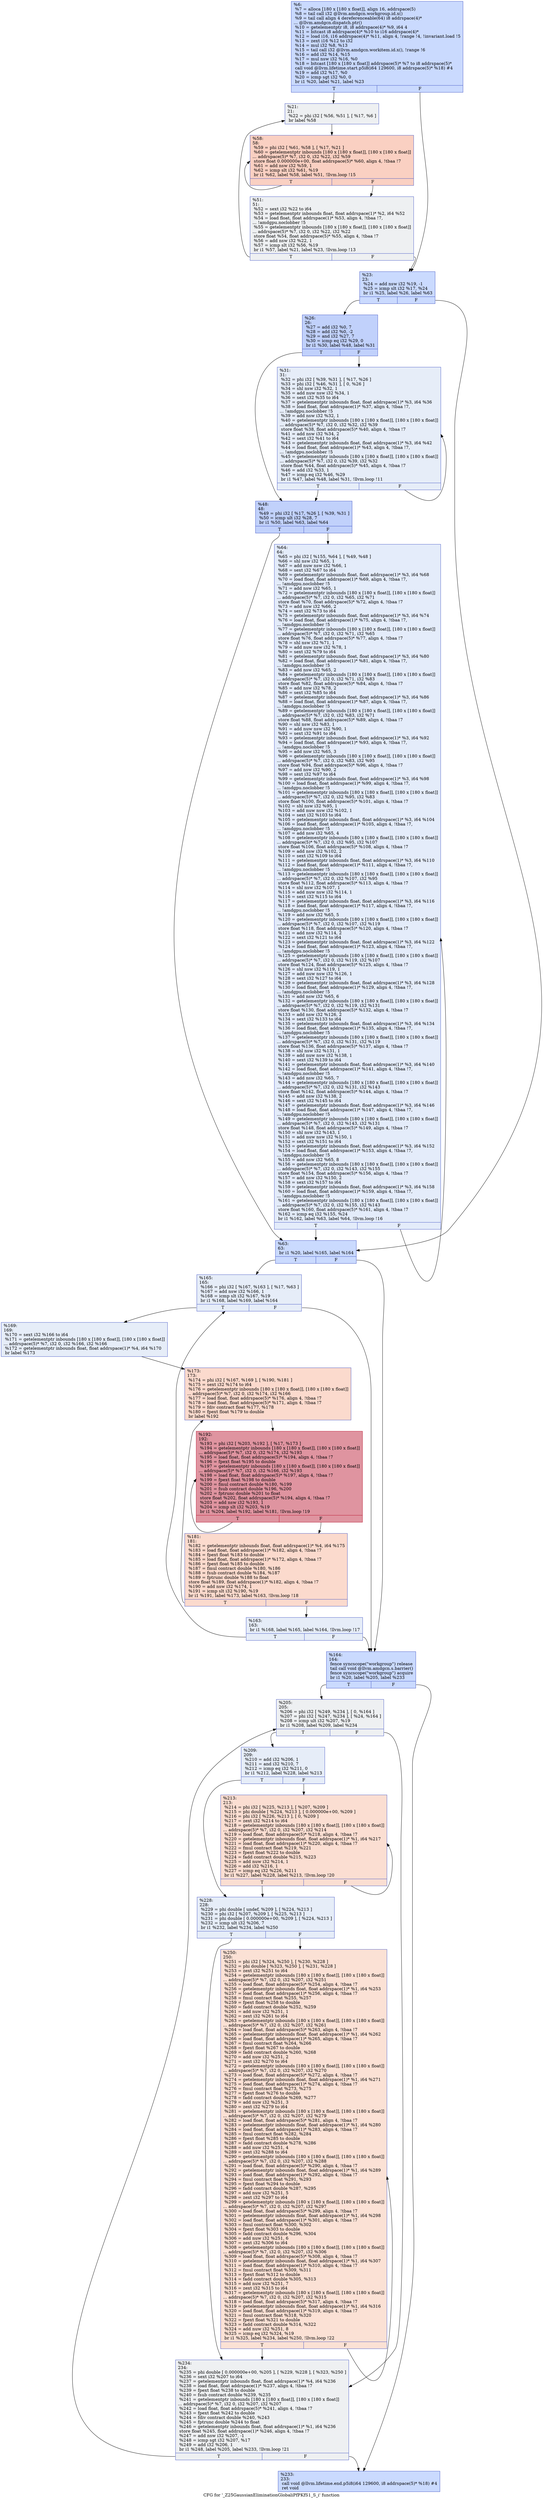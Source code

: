 digraph "CFG for '_Z25GaussianEliminationGlobaliPfPKfS1_S_i' function" {
	label="CFG for '_Z25GaussianEliminationGlobaliPfPKfS1_S_i' function";

	Node0x64bf920 [shape=record,color="#3d50c3ff", style=filled, fillcolor="#88abfd70",label="{%6:\l  %7 = alloca [180 x [180 x float]], align 16, addrspace(5)\l  %8 = tail call i32 @llvm.amdgcn.workgroup.id.x()\l  %9 = tail call align 4 dereferenceable(64) i8 addrspace(4)*\l... @llvm.amdgcn.dispatch.ptr()\l  %10 = getelementptr i8, i8 addrspace(4)* %9, i64 4\l  %11 = bitcast i8 addrspace(4)* %10 to i16 addrspace(4)*\l  %12 = load i16, i16 addrspace(4)* %11, align 4, !range !4, !invariant.load !5\l  %13 = zext i16 %12 to i32\l  %14 = mul i32 %8, %13\l  %15 = tail call i32 @llvm.amdgcn.workitem.id.x(), !range !6\l  %16 = add i32 %14, %15\l  %17 = mul nsw i32 %16, %0\l  %18 = bitcast [180 x [180 x float]] addrspace(5)* %7 to i8 addrspace(5)*\l  call void @llvm.lifetime.start.p5i8(i64 129600, i8 addrspace(5)* %18) #4\l  %19 = add i32 %17, %0\l  %20 = icmp sgt i32 %0, 0\l  br i1 %20, label %21, label %23\l|{<s0>T|<s1>F}}"];
	Node0x64bf920:s0 -> Node0x64c2280;
	Node0x64bf920:s1 -> Node0x64c22d0;
	Node0x64c2280 [shape=record,color="#3d50c3ff", style=filled, fillcolor="#d9dce170",label="{%21:\l21:                                               \l  %22 = phi i32 [ %56, %51 ], [ %17, %6 ]\l  br label %58\l}"];
	Node0x64c2280 -> Node0x64c2580;
	Node0x64c22d0 [shape=record,color="#3d50c3ff", style=filled, fillcolor="#88abfd70",label="{%23:\l23:                                               \l  %24 = add nsw i32 %19, -1\l  %25 = icmp slt i32 %17, %24\l  br i1 %25, label %26, label %63\l|{<s0>T|<s1>F}}"];
	Node0x64c22d0:s0 -> Node0x64c27d0;
	Node0x64c22d0:s1 -> Node0x64c2820;
	Node0x64c27d0 [shape=record,color="#3d50c3ff", style=filled, fillcolor="#7396f570",label="{%26:\l26:                                               \l  %27 = add i32 %0, 7\l  %28 = add i32 %0, -2\l  %29 = and i32 %27, 7\l  %30 = icmp eq i32 %29, 0\l  br i1 %30, label %48, label %31\l|{<s0>T|<s1>F}}"];
	Node0x64c27d0:s0 -> Node0x64c2c00;
	Node0x64c27d0:s1 -> Node0x64c2c50;
	Node0x64c2c50 [shape=record,color="#3d50c3ff", style=filled, fillcolor="#c7d7f070",label="{%31:\l31:                                               \l  %32 = phi i32 [ %39, %31 ], [ %17, %26 ]\l  %33 = phi i32 [ %46, %31 ], [ 0, %26 ]\l  %34 = shl nsw i32 %32, 1\l  %35 = add nuw nsw i32 %34, 1\l  %36 = sext i32 %35 to i64\l  %37 = getelementptr inbounds float, float addrspace(1)* %3, i64 %36\l  %38 = load float, float addrspace(1)* %37, align 4, !tbaa !7,\l... !amdgpu.noclobber !5\l  %39 = add nsw i32 %32, 1\l  %40 = getelementptr inbounds [180 x [180 x float]], [180 x [180 x float]]\l... addrspace(5)* %7, i32 0, i32 %32, i32 %39\l  store float %38, float addrspace(5)* %40, align 4, !tbaa !7\l  %41 = add nsw i32 %34, 2\l  %42 = sext i32 %41 to i64\l  %43 = getelementptr inbounds float, float addrspace(1)* %3, i64 %42\l  %44 = load float, float addrspace(1)* %43, align 4, !tbaa !7,\l... !amdgpu.noclobber !5\l  %45 = getelementptr inbounds [180 x [180 x float]], [180 x [180 x float]]\l... addrspace(5)* %7, i32 0, i32 %39, i32 %32\l  store float %44, float addrspace(5)* %45, align 4, !tbaa !7\l  %46 = add i32 %33, 1\l  %47 = icmp eq i32 %46, %29\l  br i1 %47, label %48, label %31, !llvm.loop !11\l|{<s0>T|<s1>F}}"];
	Node0x64c2c50:s0 -> Node0x64c2c00;
	Node0x64c2c50:s1 -> Node0x64c2c50;
	Node0x64c2c00 [shape=record,color="#3d50c3ff", style=filled, fillcolor="#7396f570",label="{%48:\l48:                                               \l  %49 = phi i32 [ %17, %26 ], [ %39, %31 ]\l  %50 = icmp ult i32 %28, 7\l  br i1 %50, label %63, label %64\l|{<s0>T|<s1>F}}"];
	Node0x64c2c00:s0 -> Node0x64c2820;
	Node0x64c2c00:s1 -> Node0x64c4ae0;
	Node0x64c2440 [shape=record,color="#3d50c3ff", style=filled, fillcolor="#d9dce170",label="{%51:\l51:                                               \l  %52 = sext i32 %22 to i64\l  %53 = getelementptr inbounds float, float addrspace(1)* %2, i64 %52\l  %54 = load float, float addrspace(1)* %53, align 4, !tbaa !7,\l... !amdgpu.noclobber !5\l  %55 = getelementptr inbounds [180 x [180 x float]], [180 x [180 x float]]\l... addrspace(5)* %7, i32 0, i32 %22, i32 %22\l  store float %54, float addrspace(5)* %55, align 4, !tbaa !7\l  %56 = add nsw i32 %22, 1\l  %57 = icmp slt i32 %56, %19\l  br i1 %57, label %21, label %23, !llvm.loop !13\l|{<s0>T|<s1>F}}"];
	Node0x64c2440:s0 -> Node0x64c2280;
	Node0x64c2440:s1 -> Node0x64c22d0;
	Node0x64c2580 [shape=record,color="#3d50c3ff", style=filled, fillcolor="#f3947570",label="{%58:\l58:                                               \l  %59 = phi i32 [ %61, %58 ], [ %17, %21 ]\l  %60 = getelementptr inbounds [180 x [180 x float]], [180 x [180 x float]]\l... addrspace(5)* %7, i32 0, i32 %22, i32 %59\l  store float 0.000000e+00, float addrspace(5)* %60, align 4, !tbaa !7\l  %61 = add nsw i32 %59, 1\l  %62 = icmp slt i32 %61, %19\l  br i1 %62, label %58, label %51, !llvm.loop !15\l|{<s0>T|<s1>F}}"];
	Node0x64c2580:s0 -> Node0x64c2580;
	Node0x64c2580:s1 -> Node0x64c2440;
	Node0x64c2820 [shape=record,color="#3d50c3ff", style=filled, fillcolor="#88abfd70",label="{%63:\l63:                                               \l  br i1 %20, label %165, label %164\l|{<s0>T|<s1>F}}"];
	Node0x64c2820:s0 -> Node0x64c60e0;
	Node0x64c2820:s1 -> Node0x64c6130;
	Node0x64c4ae0 [shape=record,color="#3d50c3ff", style=filled, fillcolor="#c1d4f470",label="{%64:\l64:                                               \l  %65 = phi i32 [ %155, %64 ], [ %49, %48 ]\l  %66 = shl nsw i32 %65, 1\l  %67 = add nuw nsw i32 %66, 1\l  %68 = sext i32 %67 to i64\l  %69 = getelementptr inbounds float, float addrspace(1)* %3, i64 %68\l  %70 = load float, float addrspace(1)* %69, align 4, !tbaa !7,\l... !amdgpu.noclobber !5\l  %71 = add nsw i32 %65, 1\l  %72 = getelementptr inbounds [180 x [180 x float]], [180 x [180 x float]]\l... addrspace(5)* %7, i32 0, i32 %65, i32 %71\l  store float %70, float addrspace(5)* %72, align 4, !tbaa !7\l  %73 = add nsw i32 %66, 2\l  %74 = sext i32 %73 to i64\l  %75 = getelementptr inbounds float, float addrspace(1)* %3, i64 %74\l  %76 = load float, float addrspace(1)* %75, align 4, !tbaa !7,\l... !amdgpu.noclobber !5\l  %77 = getelementptr inbounds [180 x [180 x float]], [180 x [180 x float]]\l... addrspace(5)* %7, i32 0, i32 %71, i32 %65\l  store float %76, float addrspace(5)* %77, align 4, !tbaa !7\l  %78 = shl nsw i32 %71, 1\l  %79 = add nuw nsw i32 %78, 1\l  %80 = sext i32 %79 to i64\l  %81 = getelementptr inbounds float, float addrspace(1)* %3, i64 %80\l  %82 = load float, float addrspace(1)* %81, align 4, !tbaa !7,\l... !amdgpu.noclobber !5\l  %83 = add nsw i32 %65, 2\l  %84 = getelementptr inbounds [180 x [180 x float]], [180 x [180 x float]]\l... addrspace(5)* %7, i32 0, i32 %71, i32 %83\l  store float %82, float addrspace(5)* %84, align 4, !tbaa !7\l  %85 = add nsw i32 %78, 2\l  %86 = sext i32 %85 to i64\l  %87 = getelementptr inbounds float, float addrspace(1)* %3, i64 %86\l  %88 = load float, float addrspace(1)* %87, align 4, !tbaa !7,\l... !amdgpu.noclobber !5\l  %89 = getelementptr inbounds [180 x [180 x float]], [180 x [180 x float]]\l... addrspace(5)* %7, i32 0, i32 %83, i32 %71\l  store float %88, float addrspace(5)* %89, align 4, !tbaa !7\l  %90 = shl nsw i32 %83, 1\l  %91 = add nuw nsw i32 %90, 1\l  %92 = sext i32 %91 to i64\l  %93 = getelementptr inbounds float, float addrspace(1)* %3, i64 %92\l  %94 = load float, float addrspace(1)* %93, align 4, !tbaa !7,\l... !amdgpu.noclobber !5\l  %95 = add nsw i32 %65, 3\l  %96 = getelementptr inbounds [180 x [180 x float]], [180 x [180 x float]]\l... addrspace(5)* %7, i32 0, i32 %83, i32 %95\l  store float %94, float addrspace(5)* %96, align 4, !tbaa !7\l  %97 = add nsw i32 %90, 2\l  %98 = sext i32 %97 to i64\l  %99 = getelementptr inbounds float, float addrspace(1)* %3, i64 %98\l  %100 = load float, float addrspace(1)* %99, align 4, !tbaa !7,\l... !amdgpu.noclobber !5\l  %101 = getelementptr inbounds [180 x [180 x float]], [180 x [180 x float]]\l... addrspace(5)* %7, i32 0, i32 %95, i32 %83\l  store float %100, float addrspace(5)* %101, align 4, !tbaa !7\l  %102 = shl nsw i32 %95, 1\l  %103 = add nuw nsw i32 %102, 1\l  %104 = sext i32 %103 to i64\l  %105 = getelementptr inbounds float, float addrspace(1)* %3, i64 %104\l  %106 = load float, float addrspace(1)* %105, align 4, !tbaa !7,\l... !amdgpu.noclobber !5\l  %107 = add nsw i32 %65, 4\l  %108 = getelementptr inbounds [180 x [180 x float]], [180 x [180 x float]]\l... addrspace(5)* %7, i32 0, i32 %95, i32 %107\l  store float %106, float addrspace(5)* %108, align 4, !tbaa !7\l  %109 = add nsw i32 %102, 2\l  %110 = sext i32 %109 to i64\l  %111 = getelementptr inbounds float, float addrspace(1)* %3, i64 %110\l  %112 = load float, float addrspace(1)* %111, align 4, !tbaa !7,\l... !amdgpu.noclobber !5\l  %113 = getelementptr inbounds [180 x [180 x float]], [180 x [180 x float]]\l... addrspace(5)* %7, i32 0, i32 %107, i32 %95\l  store float %112, float addrspace(5)* %113, align 4, !tbaa !7\l  %114 = shl nsw i32 %107, 1\l  %115 = add nuw nsw i32 %114, 1\l  %116 = sext i32 %115 to i64\l  %117 = getelementptr inbounds float, float addrspace(1)* %3, i64 %116\l  %118 = load float, float addrspace(1)* %117, align 4, !tbaa !7,\l... !amdgpu.noclobber !5\l  %119 = add nsw i32 %65, 5\l  %120 = getelementptr inbounds [180 x [180 x float]], [180 x [180 x float]]\l... addrspace(5)* %7, i32 0, i32 %107, i32 %119\l  store float %118, float addrspace(5)* %120, align 4, !tbaa !7\l  %121 = add nsw i32 %114, 2\l  %122 = sext i32 %121 to i64\l  %123 = getelementptr inbounds float, float addrspace(1)* %3, i64 %122\l  %124 = load float, float addrspace(1)* %123, align 4, !tbaa !7,\l... !amdgpu.noclobber !5\l  %125 = getelementptr inbounds [180 x [180 x float]], [180 x [180 x float]]\l... addrspace(5)* %7, i32 0, i32 %119, i32 %107\l  store float %124, float addrspace(5)* %125, align 4, !tbaa !7\l  %126 = shl nsw i32 %119, 1\l  %127 = add nuw nsw i32 %126, 1\l  %128 = sext i32 %127 to i64\l  %129 = getelementptr inbounds float, float addrspace(1)* %3, i64 %128\l  %130 = load float, float addrspace(1)* %129, align 4, !tbaa !7,\l... !amdgpu.noclobber !5\l  %131 = add nsw i32 %65, 6\l  %132 = getelementptr inbounds [180 x [180 x float]], [180 x [180 x float]]\l... addrspace(5)* %7, i32 0, i32 %119, i32 %131\l  store float %130, float addrspace(5)* %132, align 4, !tbaa !7\l  %133 = add nsw i32 %126, 2\l  %134 = sext i32 %133 to i64\l  %135 = getelementptr inbounds float, float addrspace(1)* %3, i64 %134\l  %136 = load float, float addrspace(1)* %135, align 4, !tbaa !7,\l... !amdgpu.noclobber !5\l  %137 = getelementptr inbounds [180 x [180 x float]], [180 x [180 x float]]\l... addrspace(5)* %7, i32 0, i32 %131, i32 %119\l  store float %136, float addrspace(5)* %137, align 4, !tbaa !7\l  %138 = shl nsw i32 %131, 1\l  %139 = add nuw nsw i32 %138, 1\l  %140 = sext i32 %139 to i64\l  %141 = getelementptr inbounds float, float addrspace(1)* %3, i64 %140\l  %142 = load float, float addrspace(1)* %141, align 4, !tbaa !7,\l... !amdgpu.noclobber !5\l  %143 = add nsw i32 %65, 7\l  %144 = getelementptr inbounds [180 x [180 x float]], [180 x [180 x float]]\l... addrspace(5)* %7, i32 0, i32 %131, i32 %143\l  store float %142, float addrspace(5)* %144, align 4, !tbaa !7\l  %145 = add nsw i32 %138, 2\l  %146 = sext i32 %145 to i64\l  %147 = getelementptr inbounds float, float addrspace(1)* %3, i64 %146\l  %148 = load float, float addrspace(1)* %147, align 4, !tbaa !7,\l... !amdgpu.noclobber !5\l  %149 = getelementptr inbounds [180 x [180 x float]], [180 x [180 x float]]\l... addrspace(5)* %7, i32 0, i32 %143, i32 %131\l  store float %148, float addrspace(5)* %149, align 4, !tbaa !7\l  %150 = shl nsw i32 %143, 1\l  %151 = add nuw nsw i32 %150, 1\l  %152 = sext i32 %151 to i64\l  %153 = getelementptr inbounds float, float addrspace(1)* %3, i64 %152\l  %154 = load float, float addrspace(1)* %153, align 4, !tbaa !7,\l... !amdgpu.noclobber !5\l  %155 = add nsw i32 %65, 8\l  %156 = getelementptr inbounds [180 x [180 x float]], [180 x [180 x float]]\l... addrspace(5)* %7, i32 0, i32 %143, i32 %155\l  store float %154, float addrspace(5)* %156, align 4, !tbaa !7\l  %157 = add nsw i32 %150, 2\l  %158 = sext i32 %157 to i64\l  %159 = getelementptr inbounds float, float addrspace(1)* %3, i64 %158\l  %160 = load float, float addrspace(1)* %159, align 4, !tbaa !7,\l... !amdgpu.noclobber !5\l  %161 = getelementptr inbounds [180 x [180 x float]], [180 x [180 x float]]\l... addrspace(5)* %7, i32 0, i32 %155, i32 %143\l  store float %160, float addrspace(5)* %161, align 4, !tbaa !7\l  %162 = icmp eq i32 %155, %24\l  br i1 %162, label %63, label %64, !llvm.loop !16\l|{<s0>T|<s1>F}}"];
	Node0x64c4ae0:s0 -> Node0x64c2820;
	Node0x64c4ae0:s1 -> Node0x64c4ae0;
	Node0x64cb0f0 [shape=record,color="#3d50c3ff", style=filled, fillcolor="#c7d7f070",label="{%163:\l163:                                              \l  br i1 %168, label %165, label %164, !llvm.loop !17\l|{<s0>T|<s1>F}}"];
	Node0x64cb0f0:s0 -> Node0x64c60e0;
	Node0x64cb0f0:s1 -> Node0x64c6130;
	Node0x64c6130 [shape=record,color="#3d50c3ff", style=filled, fillcolor="#88abfd70",label="{%164:\l164:                                              \l  fence syncscope(\"workgroup\") release\l  tail call void @llvm.amdgcn.s.barrier()\l  fence syncscope(\"workgroup\") acquire\l  br i1 %20, label %205, label %233\l|{<s0>T|<s1>F}}"];
	Node0x64c6130:s0 -> Node0x64cb630;
	Node0x64c6130:s1 -> Node0x64cb6c0;
	Node0x64c60e0 [shape=record,color="#3d50c3ff", style=filled, fillcolor="#c7d7f070",label="{%165:\l165:                                              \l  %166 = phi i32 [ %167, %163 ], [ %17, %63 ]\l  %167 = add nsw i32 %166, 1\l  %168 = icmp slt i32 %167, %19\l  br i1 %168, label %169, label %164\l|{<s0>T|<s1>F}}"];
	Node0x64c60e0:s0 -> Node0x64cb9d0;
	Node0x64c60e0:s1 -> Node0x64c6130;
	Node0x64cb9d0 [shape=record,color="#3d50c3ff", style=filled, fillcolor="#c7d7f070",label="{%169:\l169:                                              \l  %170 = sext i32 %166 to i64\l  %171 = getelementptr inbounds [180 x [180 x float]], [180 x [180 x float]]\l... addrspace(5)* %7, i32 0, i32 %166, i32 %166\l  %172 = getelementptr inbounds float, float addrspace(1)* %4, i64 %170\l  br label %173\l}"];
	Node0x64cb9d0 -> Node0x64cbcc0;
	Node0x64cbcc0 [shape=record,color="#3d50c3ff", style=filled, fillcolor="#f7ac8e70",label="{%173:\l173:                                              \l  %174 = phi i32 [ %167, %169 ], [ %190, %181 ]\l  %175 = sext i32 %174 to i64\l  %176 = getelementptr inbounds [180 x [180 x float]], [180 x [180 x float]]\l... addrspace(5)* %7, i32 0, i32 %174, i32 %166\l  %177 = load float, float addrspace(5)* %176, align 4, !tbaa !7\l  %178 = load float, float addrspace(5)* %171, align 4, !tbaa !7\l  %179 = fdiv contract float %177, %178\l  %180 = fpext float %179 to double\l  br label %192\l}"];
	Node0x64cbcc0 -> Node0x64c3e10;
	Node0x64cbd80 [shape=record,color="#3d50c3ff", style=filled, fillcolor="#f7ac8e70",label="{%181:\l181:                                              \l  %182 = getelementptr inbounds float, float addrspace(1)* %4, i64 %175\l  %183 = load float, float addrspace(1)* %182, align 4, !tbaa !7\l  %184 = fpext float %183 to double\l  %185 = load float, float addrspace(1)* %172, align 4, !tbaa !7\l  %186 = fpext float %185 to double\l  %187 = fmul contract double %180, %186\l  %188 = fsub contract double %184, %187\l  %189 = fptrunc double %188 to float\l  store float %189, float addrspace(1)* %182, align 4, !tbaa !7\l  %190 = add nsw i32 %174, 1\l  %191 = icmp slt i32 %190, %19\l  br i1 %191, label %173, label %163, !llvm.loop !18\l|{<s0>T|<s1>F}}"];
	Node0x64cbd80:s0 -> Node0x64cbcc0;
	Node0x64cbd80:s1 -> Node0x64cb0f0;
	Node0x64c3e10 [shape=record,color="#b70d28ff", style=filled, fillcolor="#b70d2870",label="{%192:\l192:                                              \l  %193 = phi i32 [ %203, %192 ], [ %17, %173 ]\l  %194 = getelementptr inbounds [180 x [180 x float]], [180 x [180 x float]]\l... addrspace(5)* %7, i32 0, i32 %174, i32 %193\l  %195 = load float, float addrspace(5)* %194, align 4, !tbaa !7\l  %196 = fpext float %195 to double\l  %197 = getelementptr inbounds [180 x [180 x float]], [180 x [180 x float]]\l... addrspace(5)* %7, i32 0, i32 %166, i32 %193\l  %198 = load float, float addrspace(5)* %197, align 4, !tbaa !7\l  %199 = fpext float %198 to double\l  %200 = fmul contract double %180, %199\l  %201 = fsub contract double %196, %200\l  %202 = fptrunc double %201 to float\l  store float %202, float addrspace(5)* %194, align 4, !tbaa !7\l  %203 = add nsw i32 %193, 1\l  %204 = icmp slt i32 %203, %19\l  br i1 %204, label %192, label %181, !llvm.loop !19\l|{<s0>T|<s1>F}}"];
	Node0x64c3e10:s0 -> Node0x64c3e10;
	Node0x64c3e10:s1 -> Node0x64cbd80;
	Node0x64cb630 [shape=record,color="#3d50c3ff", style=filled, fillcolor="#d9dce170",label="{%205:\l205:                                              \l  %206 = phi i32 [ %249, %234 ], [ 0, %164 ]\l  %207 = phi i32 [ %247, %234 ], [ %24, %164 ]\l  %208 = icmp ult i32 %207, %19\l  br i1 %208, label %209, label %234\l|{<s0>T|<s1>F}}"];
	Node0x64cb630:s0 -> Node0x64cd9c0;
	Node0x64cb630:s1 -> Node0x64cd700;
	Node0x64cd9c0 [shape=record,color="#3d50c3ff", style=filled, fillcolor="#c7d7f070",label="{%209:\l209:                                              \l  %210 = add i32 %206, 1\l  %211 = and i32 %210, 7\l  %212 = icmp eq i32 %211, 0\l  br i1 %212, label %228, label %213\l|{<s0>T|<s1>F}}"];
	Node0x64cd9c0:s0 -> Node0x64cda50;
	Node0x64cd9c0:s1 -> Node0x64ce940;
	Node0x64ce940 [shape=record,color="#3d50c3ff", style=filled, fillcolor="#f7b59970",label="{%213:\l213:                                              \l  %214 = phi i32 [ %225, %213 ], [ %207, %209 ]\l  %215 = phi double [ %224, %213 ], [ 0.000000e+00, %209 ]\l  %216 = phi i32 [ %226, %213 ], [ 0, %209 ]\l  %217 = zext i32 %214 to i64\l  %218 = getelementptr inbounds [180 x [180 x float]], [180 x [180 x float]]\l... addrspace(5)* %7, i32 0, i32 %207, i32 %214\l  %219 = load float, float addrspace(5)* %218, align 4, !tbaa !7\l  %220 = getelementptr inbounds float, float addrspace(1)* %1, i64 %217\l  %221 = load float, float addrspace(1)* %220, align 4, !tbaa !7\l  %222 = fmul contract float %219, %221\l  %223 = fpext float %222 to double\l  %224 = fadd contract double %215, %223\l  %225 = add nuw i32 %214, 1\l  %226 = add i32 %216, 1\l  %227 = icmp eq i32 %226, %211\l  br i1 %227, label %228, label %213, !llvm.loop !20\l|{<s0>T|<s1>F}}"];
	Node0x64ce940:s0 -> Node0x64cda50;
	Node0x64ce940:s1 -> Node0x64ce940;
	Node0x64cda50 [shape=record,color="#3d50c3ff", style=filled, fillcolor="#c7d7f070",label="{%228:\l228:                                              \l  %229 = phi double [ undef, %209 ], [ %224, %213 ]\l  %230 = phi i32 [ %207, %209 ], [ %225, %213 ]\l  %231 = phi double [ 0.000000e+00, %209 ], [ %224, %213 ]\l  %232 = icmp ult i32 %206, 7\l  br i1 %232, label %234, label %250\l|{<s0>T|<s1>F}}"];
	Node0x64cda50:s0 -> Node0x64cd700;
	Node0x64cda50:s1 -> Node0x64cfbd0;
	Node0x64cb6c0 [shape=record,color="#3d50c3ff", style=filled, fillcolor="#88abfd70",label="{%233:\l233:                                              \l  call void @llvm.lifetime.end.p5i8(i64 129600, i8 addrspace(5)* %18) #4\l  ret void\l}"];
	Node0x64cd700 [shape=record,color="#3d50c3ff", style=filled, fillcolor="#d9dce170",label="{%234:\l234:                                              \l  %235 = phi double [ 0.000000e+00, %205 ], [ %229, %228 ], [ %323, %250 ]\l  %236 = sext i32 %207 to i64\l  %237 = getelementptr inbounds float, float addrspace(1)* %4, i64 %236\l  %238 = load float, float addrspace(1)* %237, align 4, !tbaa !7\l  %239 = fpext float %238 to double\l  %240 = fsub contract double %239, %235\l  %241 = getelementptr inbounds [180 x [180 x float]], [180 x [180 x float]]\l... addrspace(5)* %7, i32 0, i32 %207, i32 %207\l  %242 = load float, float addrspace(5)* %241, align 4, !tbaa !7\l  %243 = fpext float %242 to double\l  %244 = fdiv contract double %240, %243\l  %245 = fptrunc double %244 to float\l  %246 = getelementptr inbounds float, float addrspace(1)* %1, i64 %236\l  store float %245, float addrspace(1)* %246, align 4, !tbaa !7\l  %247 = add nsw i32 %207, -1\l  %248 = icmp sgt i32 %207, %17\l  %249 = add i32 %206, 1\l  br i1 %248, label %205, label %233, !llvm.loop !21\l|{<s0>T|<s1>F}}"];
	Node0x64cd700:s0 -> Node0x64cb630;
	Node0x64cd700:s1 -> Node0x64cb6c0;
	Node0x64cfbd0 [shape=record,color="#3d50c3ff", style=filled, fillcolor="#f7bca170",label="{%250:\l250:                                              \l  %251 = phi i32 [ %324, %250 ], [ %230, %228 ]\l  %252 = phi double [ %323, %250 ], [ %231, %228 ]\l  %253 = zext i32 %251 to i64\l  %254 = getelementptr inbounds [180 x [180 x float]], [180 x [180 x float]]\l... addrspace(5)* %7, i32 0, i32 %207, i32 %251\l  %255 = load float, float addrspace(5)* %254, align 4, !tbaa !7\l  %256 = getelementptr inbounds float, float addrspace(1)* %1, i64 %253\l  %257 = load float, float addrspace(1)* %256, align 4, !tbaa !7\l  %258 = fmul contract float %255, %257\l  %259 = fpext float %258 to double\l  %260 = fadd contract double %252, %259\l  %261 = add nuw i32 %251, 1\l  %262 = zext i32 %261 to i64\l  %263 = getelementptr inbounds [180 x [180 x float]], [180 x [180 x float]]\l... addrspace(5)* %7, i32 0, i32 %207, i32 %261\l  %264 = load float, float addrspace(5)* %263, align 4, !tbaa !7\l  %265 = getelementptr inbounds float, float addrspace(1)* %1, i64 %262\l  %266 = load float, float addrspace(1)* %265, align 4, !tbaa !7\l  %267 = fmul contract float %264, %266\l  %268 = fpext float %267 to double\l  %269 = fadd contract double %260, %268\l  %270 = add nuw i32 %251, 2\l  %271 = zext i32 %270 to i64\l  %272 = getelementptr inbounds [180 x [180 x float]], [180 x [180 x float]]\l... addrspace(5)* %7, i32 0, i32 %207, i32 %270\l  %273 = load float, float addrspace(5)* %272, align 4, !tbaa !7\l  %274 = getelementptr inbounds float, float addrspace(1)* %1, i64 %271\l  %275 = load float, float addrspace(1)* %274, align 4, !tbaa !7\l  %276 = fmul contract float %273, %275\l  %277 = fpext float %276 to double\l  %278 = fadd contract double %269, %277\l  %279 = add nuw i32 %251, 3\l  %280 = zext i32 %279 to i64\l  %281 = getelementptr inbounds [180 x [180 x float]], [180 x [180 x float]]\l... addrspace(5)* %7, i32 0, i32 %207, i32 %279\l  %282 = load float, float addrspace(5)* %281, align 4, !tbaa !7\l  %283 = getelementptr inbounds float, float addrspace(1)* %1, i64 %280\l  %284 = load float, float addrspace(1)* %283, align 4, !tbaa !7\l  %285 = fmul contract float %282, %284\l  %286 = fpext float %285 to double\l  %287 = fadd contract double %278, %286\l  %288 = add nuw i32 %251, 4\l  %289 = zext i32 %288 to i64\l  %290 = getelementptr inbounds [180 x [180 x float]], [180 x [180 x float]]\l... addrspace(5)* %7, i32 0, i32 %207, i32 %288\l  %291 = load float, float addrspace(5)* %290, align 4, !tbaa !7\l  %292 = getelementptr inbounds float, float addrspace(1)* %1, i64 %289\l  %293 = load float, float addrspace(1)* %292, align 4, !tbaa !7\l  %294 = fmul contract float %291, %293\l  %295 = fpext float %294 to double\l  %296 = fadd contract double %287, %295\l  %297 = add nuw i32 %251, 5\l  %298 = zext i32 %297 to i64\l  %299 = getelementptr inbounds [180 x [180 x float]], [180 x [180 x float]]\l... addrspace(5)* %7, i32 0, i32 %207, i32 %297\l  %300 = load float, float addrspace(5)* %299, align 4, !tbaa !7\l  %301 = getelementptr inbounds float, float addrspace(1)* %1, i64 %298\l  %302 = load float, float addrspace(1)* %301, align 4, !tbaa !7\l  %303 = fmul contract float %300, %302\l  %304 = fpext float %303 to double\l  %305 = fadd contract double %296, %304\l  %306 = add nuw i32 %251, 6\l  %307 = zext i32 %306 to i64\l  %308 = getelementptr inbounds [180 x [180 x float]], [180 x [180 x float]]\l... addrspace(5)* %7, i32 0, i32 %207, i32 %306\l  %309 = load float, float addrspace(5)* %308, align 4, !tbaa !7\l  %310 = getelementptr inbounds float, float addrspace(1)* %1, i64 %307\l  %311 = load float, float addrspace(1)* %310, align 4, !tbaa !7\l  %312 = fmul contract float %309, %311\l  %313 = fpext float %312 to double\l  %314 = fadd contract double %305, %313\l  %315 = add nuw i32 %251, 7\l  %316 = zext i32 %315 to i64\l  %317 = getelementptr inbounds [180 x [180 x float]], [180 x [180 x float]]\l... addrspace(5)* %7, i32 0, i32 %207, i32 %315\l  %318 = load float, float addrspace(5)* %317, align 4, !tbaa !7\l  %319 = getelementptr inbounds float, float addrspace(1)* %1, i64 %316\l  %320 = load float, float addrspace(1)* %319, align 4, !tbaa !7\l  %321 = fmul contract float %318, %320\l  %322 = fpext float %321 to double\l  %323 = fadd contract double %314, %322\l  %324 = add nuw i32 %251, 8\l  %325 = icmp eq i32 %324, %19\l  br i1 %325, label %234, label %250, !llvm.loop !22\l|{<s0>T|<s1>F}}"];
	Node0x64cfbd0:s0 -> Node0x64cd700;
	Node0x64cfbd0:s1 -> Node0x64cfbd0;
}
